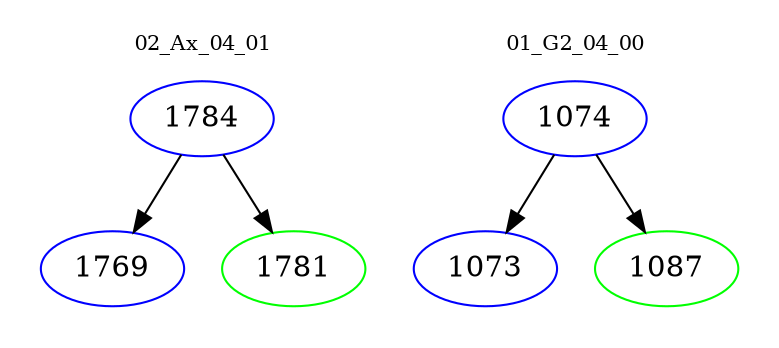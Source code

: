 digraph{
subgraph cluster_0 {
color = white
label = "02_Ax_04_01";
fontsize=10;
T0_1784 [label="1784", color="blue"]
T0_1784 -> T0_1769 [color="black"]
T0_1769 [label="1769", color="blue"]
T0_1784 -> T0_1781 [color="black"]
T0_1781 [label="1781", color="green"]
}
subgraph cluster_1 {
color = white
label = "01_G2_04_00";
fontsize=10;
T1_1074 [label="1074", color="blue"]
T1_1074 -> T1_1073 [color="black"]
T1_1073 [label="1073", color="blue"]
T1_1074 -> T1_1087 [color="black"]
T1_1087 [label="1087", color="green"]
}
}
